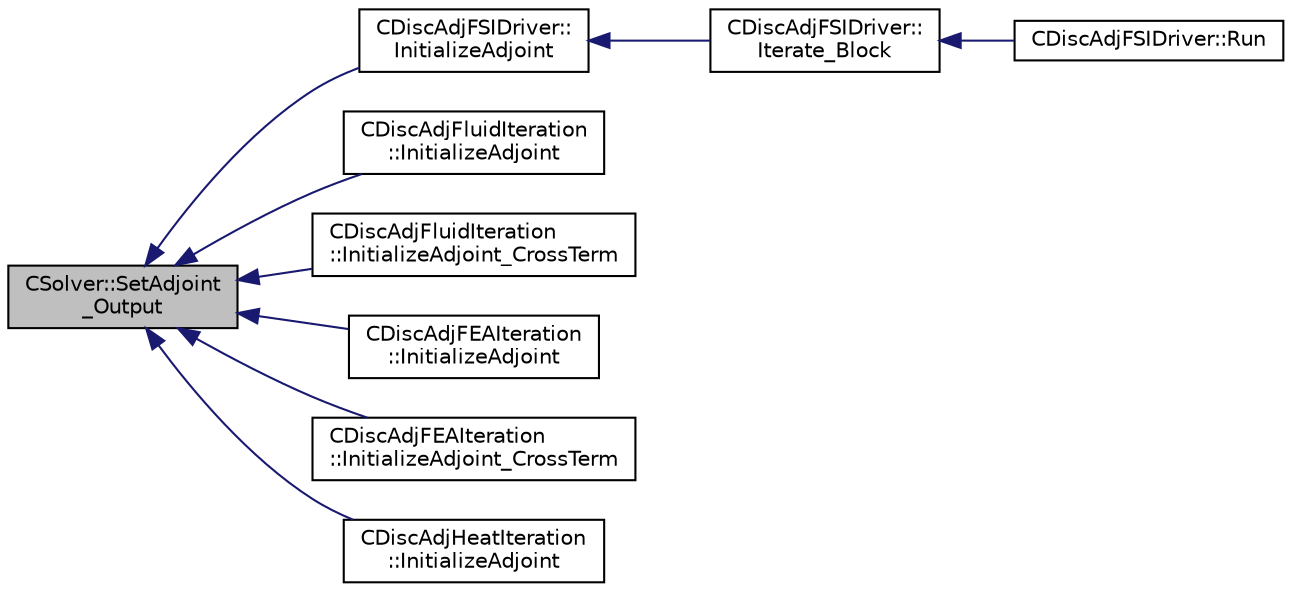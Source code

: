digraph "CSolver::SetAdjoint_Output"
{
  edge [fontname="Helvetica",fontsize="10",labelfontname="Helvetica",labelfontsize="10"];
  node [fontname="Helvetica",fontsize="10",shape=record];
  rankdir="LR";
  Node4261 [label="CSolver::SetAdjoint\l_Output",height=0.2,width=0.4,color="black", fillcolor="grey75", style="filled", fontcolor="black"];
  Node4261 -> Node4262 [dir="back",color="midnightblue",fontsize="10",style="solid",fontname="Helvetica"];
  Node4262 [label="CDiscAdjFSIDriver::\lInitializeAdjoint",height=0.2,width=0.4,color="black", fillcolor="white", style="filled",URL="$class_c_disc_adj_f_s_i_driver.html#a20e21898d3d908adcbc7706b34c21e8d",tooltip="Initialize the adjoint - set the objective funcition and the output of the adjoint iteration..."];
  Node4262 -> Node4263 [dir="back",color="midnightblue",fontsize="10",style="solid",fontname="Helvetica"];
  Node4263 [label="CDiscAdjFSIDriver::\lIterate_Block",height=0.2,width=0.4,color="black", fillcolor="white", style="filled",URL="$class_c_disc_adj_f_s_i_driver.html#a84949f139fa795b7d34d6ff77e82eb5c",tooltip="Iterate a certain block for adjoint FSI - may be the whole set of variables or independent and subite..."];
  Node4263 -> Node4264 [dir="back",color="midnightblue",fontsize="10",style="solid",fontname="Helvetica"];
  Node4264 [label="CDiscAdjFSIDriver::Run",height=0.2,width=0.4,color="black", fillcolor="white", style="filled",URL="$class_c_disc_adj_f_s_i_driver.html#a2e965d6e9c4dcfc296077cae225cab21",tooltip="Run a Discrete Adjoint iteration for the FSI problem. "];
  Node4261 -> Node4265 [dir="back",color="midnightblue",fontsize="10",style="solid",fontname="Helvetica"];
  Node4265 [label="CDiscAdjFluidIteration\l::InitializeAdjoint",height=0.2,width=0.4,color="black", fillcolor="white", style="filled",URL="$class_c_disc_adj_fluid_iteration.html#aba7f7cf2a26c03bf31981e1716fcc680",tooltip="Registers all input variables of the fluid iteration. "];
  Node4261 -> Node4266 [dir="back",color="midnightblue",fontsize="10",style="solid",fontname="Helvetica"];
  Node4266 [label="CDiscAdjFluidIteration\l::InitializeAdjoint_CrossTerm",height=0.2,width=0.4,color="black", fillcolor="white", style="filled",URL="$class_c_disc_adj_fluid_iteration.html#a154b57121cee6210f6cf6ba610972dd8",tooltip="Initializes the adjoints of the output variables of the meanflow iteration - without the contribution..."];
  Node4261 -> Node4267 [dir="back",color="midnightblue",fontsize="10",style="solid",fontname="Helvetica"];
  Node4267 [label="CDiscAdjFEAIteration\l::InitializeAdjoint",height=0.2,width=0.4,color="black", fillcolor="white", style="filled",URL="$class_c_disc_adj_f_e_a_iteration.html#a6f2a4e6b1f4959167d1c59ad5f331dfd",tooltip="Initializes the adjoints of the output variables of the FEM iteration. "];
  Node4261 -> Node4268 [dir="back",color="midnightblue",fontsize="10",style="solid",fontname="Helvetica"];
  Node4268 [label="CDiscAdjFEAIteration\l::InitializeAdjoint_CrossTerm",height=0.2,width=0.4,color="black", fillcolor="white", style="filled",URL="$class_c_disc_adj_f_e_a_iteration.html#a08b32929b1a3f3272596ae43343ef8f6",tooltip="Initializes the adjoints of the output variables of the FEM iteration - without the contribution of t..."];
  Node4261 -> Node4269 [dir="back",color="midnightblue",fontsize="10",style="solid",fontname="Helvetica"];
  Node4269 [label="CDiscAdjHeatIteration\l::InitializeAdjoint",height=0.2,width=0.4,color="black", fillcolor="white", style="filled",URL="$class_c_disc_adj_heat_iteration.html#a94741ecf188aee3eff54467df054e061",tooltip="Registers all input variables of the fluid iteration. "];
}
